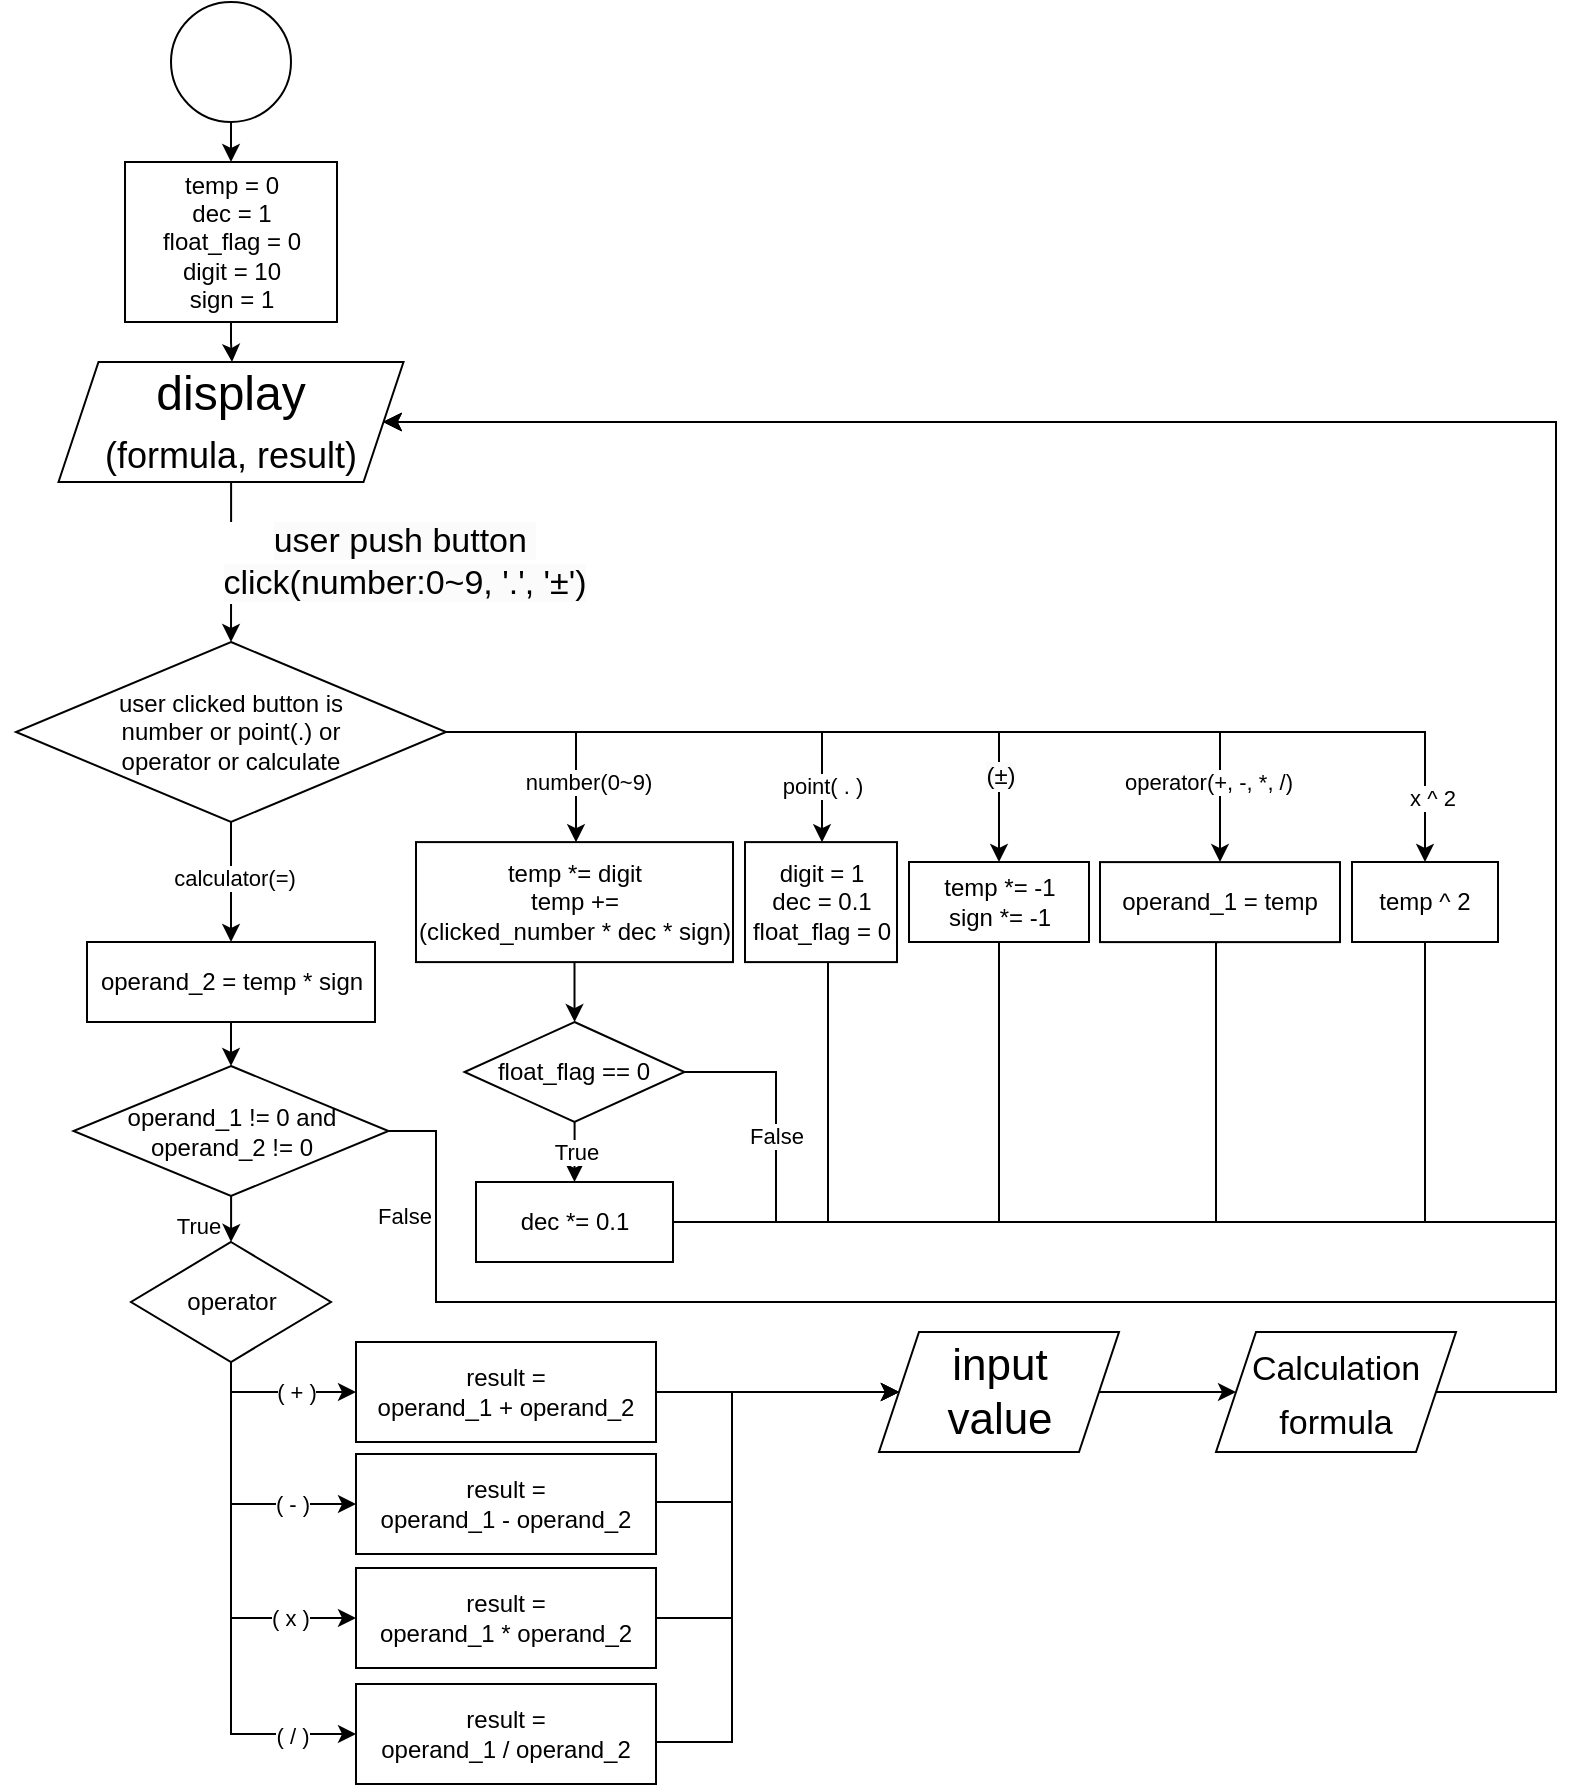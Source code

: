 <mxfile version="24.8.0">
  <diagram id="C5RBs43oDa-KdzZeNtuy" name="Page-1">
    <mxGraphModel dx="1137" dy="633" grid="1" gridSize="10" guides="1" tooltips="1" connect="1" arrows="1" fold="1" page="1" pageScale="1" pageWidth="827" pageHeight="1169" math="0" shadow="0">
      <root>
        <mxCell id="WIyWlLk6GJQsqaUBKTNV-0" />
        <mxCell id="WIyWlLk6GJQsqaUBKTNV-1" parent="WIyWlLk6GJQsqaUBKTNV-0" />
        <mxCell id="H_E5LtV-WD_p9e9fuidO-8" style="edgeStyle=orthogonalEdgeStyle;rounded=0;orthogonalLoop=1;jettySize=auto;html=1;entryX=0.5;entryY=0;entryDx=0;entryDy=0;exitX=0.5;exitY=1;exitDx=0;exitDy=0;exitPerimeter=0;align=center;verticalAlign=middle;" parent="WIyWlLk6GJQsqaUBKTNV-1" source="wd-08_OIUGV9MqruQdf7-0" target="H_E5LtV-WD_p9e9fuidO-7" edge="1">
          <mxGeometry relative="1" as="geometry" />
        </mxCell>
        <mxCell id="wd-08_OIUGV9MqruQdf7-0" value="" style="verticalLabelPosition=bottom;verticalAlign=middle;html=1;shape=mxgraph.flowchart.on-page_reference;align=center;" parent="WIyWlLk6GJQsqaUBKTNV-1" vertex="1">
          <mxGeometry x="117.5" y="20" width="60" height="60" as="geometry" />
        </mxCell>
        <mxCell id="H_E5LtV-WD_p9e9fuidO-12" value="" style="edgeStyle=orthogonalEdgeStyle;rounded=0;orthogonalLoop=1;jettySize=auto;html=1;align=center;verticalAlign=middle;" parent="WIyWlLk6GJQsqaUBKTNV-1" source="H_E5LtV-WD_p9e9fuidO-1" target="H_E5LtV-WD_p9e9fuidO-11" edge="1">
          <mxGeometry relative="1" as="geometry" />
        </mxCell>
        <mxCell id="H_E5LtV-WD_p9e9fuidO-1" value="temp *= digit&lt;div&gt;temp += &lt;br&gt;(clicked_number&amp;nbsp;&lt;span style=&quot;background-color: initial;&quot;&gt;* dec *&amp;nbsp;&lt;/span&gt;&lt;span style=&quot;background-color: initial;&quot;&gt;sign&lt;/span&gt;&lt;span style=&quot;background-color: initial;&quot;&gt;)&lt;/span&gt;&lt;/div&gt;" style="whiteSpace=wrap;html=1;verticalAlign=middle;align=center;" parent="WIyWlLk6GJQsqaUBKTNV-1" vertex="1">
          <mxGeometry x="240" y="440.05" width="158.5" height="60" as="geometry" />
        </mxCell>
        <mxCell id="H_E5LtV-WD_p9e9fuidO-9" style="edgeStyle=orthogonalEdgeStyle;rounded=0;orthogonalLoop=1;jettySize=auto;html=1;exitX=0.5;exitY=1;exitDx=0;exitDy=0;entryX=0.5;entryY=0;entryDx=0;entryDy=0;align=center;verticalAlign=middle;" parent="WIyWlLk6GJQsqaUBKTNV-1" source="H_E5LtV-WD_p9e9fuidO-7" target="H_E5LtV-WD_p9e9fuidO-80" edge="1">
          <mxGeometry relative="1" as="geometry">
            <mxPoint x="448.75" y="200" as="targetPoint" />
            <Array as="points">
              <mxPoint x="148" y="190" />
              <mxPoint x="148" y="190" />
              <mxPoint x="148" y="200" />
            </Array>
          </mxGeometry>
        </mxCell>
        <mxCell id="H_E5LtV-WD_p9e9fuidO-7" value="temp = 0&lt;div&gt;dec = 1&lt;/div&gt;&lt;div&gt;float_flag = 0&lt;/div&gt;&lt;div&gt;digit = 10&lt;/div&gt;&lt;div&gt;sign = 1&lt;/div&gt;" style="whiteSpace=wrap;html=1;verticalAlign=middle;align=center;" parent="WIyWlLk6GJQsqaUBKTNV-1" vertex="1">
          <mxGeometry x="94.5" y="100" width="106" height="80" as="geometry" />
        </mxCell>
        <mxCell id="H_E5LtV-WD_p9e9fuidO-16" value="" style="edgeStyle=orthogonalEdgeStyle;rounded=0;orthogonalLoop=1;jettySize=auto;html=1;entryX=0.5;entryY=0;entryDx=0;entryDy=0;" parent="WIyWlLk6GJQsqaUBKTNV-1" source="H_E5LtV-WD_p9e9fuidO-11" target="H_E5LtV-WD_p9e9fuidO-17" edge="1">
          <mxGeometry relative="1" as="geometry">
            <mxPoint x="458.5" y="550.05" as="targetPoint" />
          </mxGeometry>
        </mxCell>
        <mxCell id="H_E5LtV-WD_p9e9fuidO-50" value="True" style="edgeLabel;html=1;align=center;verticalAlign=middle;resizable=0;points=[];" parent="H_E5LtV-WD_p9e9fuidO-16" vertex="1" connectable="0">
          <mxGeometry x="-0.623" y="-1" relative="1" as="geometry">
            <mxPoint x="1" y="5" as="offset" />
          </mxGeometry>
        </mxCell>
        <mxCell id="yC2tWY4SsJFRFMj9xrX8-5" style="edgeStyle=orthogonalEdgeStyle;rounded=0;orthogonalLoop=1;jettySize=auto;html=1;entryX=1;entryY=0.5;entryDx=0;entryDy=0;" edge="1" parent="WIyWlLk6GJQsqaUBKTNV-1" source="H_E5LtV-WD_p9e9fuidO-11" target="H_E5LtV-WD_p9e9fuidO-80">
          <mxGeometry relative="1" as="geometry">
            <mxPoint x="380" y="310" as="targetPoint" />
            <Array as="points">
              <mxPoint x="420" y="555" />
              <mxPoint x="420" y="630" />
              <mxPoint x="810" y="630" />
              <mxPoint x="810" y="230" />
            </Array>
          </mxGeometry>
        </mxCell>
        <mxCell id="yC2tWY4SsJFRFMj9xrX8-6" value="False" style="edgeLabel;html=1;align=center;verticalAlign=middle;resizable=0;points=[];" vertex="1" connectable="0" parent="yC2tWY4SsJFRFMj9xrX8-5">
          <mxGeometry x="-0.904" y="3" relative="1" as="geometry">
            <mxPoint x="-3" y="5" as="offset" />
          </mxGeometry>
        </mxCell>
        <mxCell id="H_E5LtV-WD_p9e9fuidO-11" value="float_flag&amp;nbsp;== 0" style="rhombus;whiteSpace=wrap;html=1;verticalAlign=middle;align=center;" parent="WIyWlLk6GJQsqaUBKTNV-1" vertex="1">
          <mxGeometry x="264.25" y="530" width="110" height="50" as="geometry" />
        </mxCell>
        <mxCell id="H_E5LtV-WD_p9e9fuidO-75" style="edgeStyle=orthogonalEdgeStyle;rounded=0;orthogonalLoop=1;jettySize=auto;html=1;exitX=1;exitY=0.5;exitDx=0;exitDy=0;entryX=1;entryY=0.5;entryDx=0;entryDy=0;" parent="WIyWlLk6GJQsqaUBKTNV-1" source="H_E5LtV-WD_p9e9fuidO-17" target="H_E5LtV-WD_p9e9fuidO-80" edge="1">
          <mxGeometry relative="1" as="geometry">
            <mxPoint x="384.25" y="748.756" as="sourcePoint" />
            <mxPoint x="230" y="230" as="targetPoint" />
            <Array as="points">
              <mxPoint x="810" y="630" />
              <mxPoint x="810" y="230" />
            </Array>
          </mxGeometry>
        </mxCell>
        <mxCell id="H_E5LtV-WD_p9e9fuidO-17" value="dec *= 0.1" style="whiteSpace=wrap;html=1;" parent="WIyWlLk6GJQsqaUBKTNV-1" vertex="1">
          <mxGeometry x="270" y="610" width="98.5" height="40" as="geometry" />
        </mxCell>
        <mxCell id="H_E5LtV-WD_p9e9fuidO-21" style="edgeStyle=orthogonalEdgeStyle;rounded=0;orthogonalLoop=1;jettySize=auto;html=1;entryX=0.5;entryY=0;entryDx=0;entryDy=0;exitX=1;exitY=0.5;exitDx=0;exitDy=0;" parent="WIyWlLk6GJQsqaUBKTNV-1" source="H_E5LtV-WD_p9e9fuidO-19" target="H_E5LtV-WD_p9e9fuidO-1" edge="1">
          <mxGeometry relative="1" as="geometry">
            <Array as="points">
              <mxPoint x="320" y="385" />
              <mxPoint x="320" y="440" />
            </Array>
          </mxGeometry>
        </mxCell>
        <mxCell id="H_E5LtV-WD_p9e9fuidO-29" value="number(0~9)" style="edgeLabel;html=1;align=center;verticalAlign=middle;resizable=0;points=[];" parent="H_E5LtV-WD_p9e9fuidO-21" vertex="1" connectable="0">
          <mxGeometry x="-0.195" relative="1" as="geometry">
            <mxPoint x="22" y="25" as="offset" />
          </mxGeometry>
        </mxCell>
        <mxCell id="H_E5LtV-WD_p9e9fuidO-23" value="" style="edgeStyle=orthogonalEdgeStyle;rounded=0;orthogonalLoop=1;jettySize=auto;html=1;" parent="WIyWlLk6GJQsqaUBKTNV-1" source="H_E5LtV-WD_p9e9fuidO-19" target="H_E5LtV-WD_p9e9fuidO-22" edge="1">
          <mxGeometry relative="1" as="geometry" />
        </mxCell>
        <mxCell id="H_E5LtV-WD_p9e9fuidO-28" value="calculator(=)" style="edgeLabel;html=1;align=center;verticalAlign=middle;resizable=0;points=[];" parent="H_E5LtV-WD_p9e9fuidO-23" vertex="1" connectable="0">
          <mxGeometry x="-0.084" y="1" relative="1" as="geometry">
            <mxPoint as="offset" />
          </mxGeometry>
        </mxCell>
        <mxCell id="H_E5LtV-WD_p9e9fuidO-25" value="" style="edgeStyle=orthogonalEdgeStyle;rounded=0;orthogonalLoop=1;jettySize=auto;html=1;exitX=0;exitY=0.5;exitDx=0;exitDy=0;entryX=0.5;entryY=0;entryDx=0;entryDy=0;" parent="WIyWlLk6GJQsqaUBKTNV-1" source="H_E5LtV-WD_p9e9fuidO-19" target="H_E5LtV-WD_p9e9fuidO-24" edge="1">
          <mxGeometry relative="1" as="geometry">
            <mxPoint x="-402.5" y="387.5" as="sourcePoint" />
            <Array as="points">
              <mxPoint x="642" y="385" />
            </Array>
          </mxGeometry>
        </mxCell>
        <mxCell id="H_E5LtV-WD_p9e9fuidO-26" value="operator(+, -, *, /)" style="edgeLabel;html=1;align=center;verticalAlign=middle;resizable=0;points=[];" parent="H_E5LtV-WD_p9e9fuidO-25" vertex="1" connectable="0">
          <mxGeometry x="-0.195" y="-2" relative="1" as="geometry">
            <mxPoint x="327" y="23" as="offset" />
          </mxGeometry>
        </mxCell>
        <mxCell id="H_E5LtV-WD_p9e9fuidO-31" value="" style="edgeStyle=orthogonalEdgeStyle;rounded=0;orthogonalLoop=1;jettySize=auto;html=1;entryX=0.5;entryY=0;entryDx=0;entryDy=0;exitX=1;exitY=0.5;exitDx=0;exitDy=0;" parent="WIyWlLk6GJQsqaUBKTNV-1" source="H_E5LtV-WD_p9e9fuidO-19" target="H_E5LtV-WD_p9e9fuidO-30" edge="1">
          <mxGeometry relative="1" as="geometry">
            <Array as="points">
              <mxPoint x="443" y="385" />
              <mxPoint x="443" y="440" />
            </Array>
          </mxGeometry>
        </mxCell>
        <mxCell id="H_E5LtV-WD_p9e9fuidO-51" value="point( . )" style="edgeLabel;html=1;align=center;verticalAlign=middle;resizable=0;points=[];" parent="H_E5LtV-WD_p9e9fuidO-31" vertex="1" connectable="0">
          <mxGeometry x="0.888" relative="1" as="geometry">
            <mxPoint y="-15" as="offset" />
          </mxGeometry>
        </mxCell>
        <mxCell id="H_E5LtV-WD_p9e9fuidO-62" style="edgeStyle=orthogonalEdgeStyle;rounded=0;orthogonalLoop=1;jettySize=auto;html=1;entryX=0.5;entryY=0;entryDx=0;entryDy=0;" parent="WIyWlLk6GJQsqaUBKTNV-1" source="H_E5LtV-WD_p9e9fuidO-19" target="H_E5LtV-WD_p9e9fuidO-61" edge="1">
          <mxGeometry relative="1" as="geometry" />
        </mxCell>
        <mxCell id="H_E5LtV-WD_p9e9fuidO-68" value="&lt;span style=&quot;font-size: 12px; text-wrap-mode: wrap; background-color: rgb(251, 251, 251);&quot;&gt;(±)&lt;/span&gt;" style="edgeLabel;html=1;align=center;verticalAlign=middle;resizable=0;points=[];" parent="H_E5LtV-WD_p9e9fuidO-62" vertex="1" connectable="0">
          <mxGeometry x="0.917" y="3" relative="1" as="geometry">
            <mxPoint x="-3" y="-29" as="offset" />
          </mxGeometry>
        </mxCell>
        <mxCell id="yC2tWY4SsJFRFMj9xrX8-2" style="edgeStyle=orthogonalEdgeStyle;rounded=0;orthogonalLoop=1;jettySize=auto;html=1;entryX=0.5;entryY=0;entryDx=0;entryDy=0;" edge="1" parent="WIyWlLk6GJQsqaUBKTNV-1" source="H_E5LtV-WD_p9e9fuidO-19" target="yC2tWY4SsJFRFMj9xrX8-1">
          <mxGeometry relative="1" as="geometry" />
        </mxCell>
        <mxCell id="yC2tWY4SsJFRFMj9xrX8-3" value="x ^ 2" style="edgeLabel;html=1;align=center;verticalAlign=middle;resizable=0;points=[];" vertex="1" connectable="0" parent="yC2tWY4SsJFRFMj9xrX8-2">
          <mxGeometry x="0.884" y="3" relative="1" as="geometry">
            <mxPoint as="offset" />
          </mxGeometry>
        </mxCell>
        <mxCell id="H_E5LtV-WD_p9e9fuidO-19" value="user clicked button is&lt;div&gt;&amp;nbsp;number or point(.)&amp;nbsp;&lt;span style=&quot;background-color: initial;&quot;&gt;or&amp;nbsp;&lt;/span&gt;&lt;/div&gt;&lt;div&gt;&lt;span style=&quot;background-color: initial;&quot;&gt;operator&amp;nbsp;&lt;/span&gt;&lt;span style=&quot;background-color: initial;&quot;&gt;or calculate&lt;/span&gt;&lt;/div&gt;" style="rhombus;whiteSpace=wrap;html=1;" parent="WIyWlLk6GJQsqaUBKTNV-1" vertex="1">
          <mxGeometry x="40" y="340" width="215" height="90" as="geometry" />
        </mxCell>
        <mxCell id="H_E5LtV-WD_p9e9fuidO-33" value="" style="edgeStyle=orthogonalEdgeStyle;rounded=0;orthogonalLoop=1;jettySize=auto;html=1;entryX=0.5;entryY=0;entryDx=0;entryDy=0;" parent="WIyWlLk6GJQsqaUBKTNV-1" source="H_E5LtV-WD_p9e9fuidO-22" target="yC2tWY4SsJFRFMj9xrX8-7" edge="1">
          <mxGeometry relative="1" as="geometry">
            <mxPoint x="147.5" y="590" as="targetPoint" />
          </mxGeometry>
        </mxCell>
        <mxCell id="H_E5LtV-WD_p9e9fuidO-22" value="operand_2 = temp * sign" style="whiteSpace=wrap;html=1;" parent="WIyWlLk6GJQsqaUBKTNV-1" vertex="1">
          <mxGeometry x="75.5" y="490" width="144" height="40" as="geometry" />
        </mxCell>
        <mxCell id="H_E5LtV-WD_p9e9fuidO-78" style="edgeStyle=orthogonalEdgeStyle;rounded=0;orthogonalLoop=1;jettySize=auto;html=1;entryX=1;entryY=0.5;entryDx=0;entryDy=0;exitX=0.5;exitY=1;exitDx=0;exitDy=0;" parent="WIyWlLk6GJQsqaUBKTNV-1" source="H_E5LtV-WD_p9e9fuidO-24" target="H_E5LtV-WD_p9e9fuidO-80" edge="1">
          <mxGeometry relative="1" as="geometry">
            <Array as="points">
              <mxPoint x="640" y="490" />
              <mxPoint x="640" y="630" />
              <mxPoint x="810" y="630" />
              <mxPoint x="810" y="230" />
            </Array>
            <mxPoint x="650" y="520" as="sourcePoint" />
          </mxGeometry>
        </mxCell>
        <mxCell id="H_E5LtV-WD_p9e9fuidO-24" value="operand_1 = temp" style="whiteSpace=wrap;html=1;" parent="WIyWlLk6GJQsqaUBKTNV-1" vertex="1">
          <mxGeometry x="582" y="450.05" width="120" height="40" as="geometry" />
        </mxCell>
        <mxCell id="H_E5LtV-WD_p9e9fuidO-76" style="edgeStyle=orthogonalEdgeStyle;rounded=0;orthogonalLoop=1;jettySize=auto;html=1;entryX=1;entryY=0.5;entryDx=0;entryDy=0;" parent="WIyWlLk6GJQsqaUBKTNV-1" source="H_E5LtV-WD_p9e9fuidO-30" target="H_E5LtV-WD_p9e9fuidO-80" edge="1">
          <mxGeometry relative="1" as="geometry">
            <mxPoint x="390" y="440" as="targetPoint" />
            <Array as="points">
              <mxPoint x="446" y="630" />
              <mxPoint x="810" y="630" />
              <mxPoint x="810" y="230" />
            </Array>
          </mxGeometry>
        </mxCell>
        <mxCell id="H_E5LtV-WD_p9e9fuidO-30" value="digit = 1&lt;div&gt;dec = 0.1&lt;/div&gt;&lt;div&gt;&lt;span style=&quot;background-color: initial;&quot;&gt;float_flag&lt;/span&gt;&amp;nbsp;= 0&lt;/div&gt;" style="whiteSpace=wrap;html=1;" parent="WIyWlLk6GJQsqaUBKTNV-1" vertex="1">
          <mxGeometry x="404.5" y="440.05" width="76" height="60" as="geometry" />
        </mxCell>
        <mxCell id="H_E5LtV-WD_p9e9fuidO-38" value="" style="edgeStyle=orthogonalEdgeStyle;rounded=0;orthogonalLoop=1;jettySize=auto;html=1;entryX=0;entryY=0.5;entryDx=0;entryDy=0;" parent="WIyWlLk6GJQsqaUBKTNV-1" target="H_E5LtV-WD_p9e9fuidO-37" edge="1" source="H_E5LtV-WD_p9e9fuidO-36">
          <mxGeometry relative="1" as="geometry">
            <mxPoint x="147.5" y="631" as="sourcePoint" />
            <mxPoint x="207.91" y="688" as="targetPoint" />
            <Array as="points">
              <mxPoint x="148" y="715" />
            </Array>
          </mxGeometry>
        </mxCell>
        <mxCell id="H_E5LtV-WD_p9e9fuidO-39" value="( + )" style="edgeLabel;html=1;align=center;verticalAlign=middle;resizable=0;points=[];" parent="H_E5LtV-WD_p9e9fuidO-38" vertex="1" connectable="0">
          <mxGeometry x="0.456" relative="1" as="geometry">
            <mxPoint x="-9" as="offset" />
          </mxGeometry>
        </mxCell>
        <mxCell id="H_E5LtV-WD_p9e9fuidO-70" style="edgeStyle=orthogonalEdgeStyle;rounded=0;orthogonalLoop=1;jettySize=auto;html=1;" parent="WIyWlLk6GJQsqaUBKTNV-1" source="H_E5LtV-WD_p9e9fuidO-37" target="H_E5LtV-WD_p9e9fuidO-54" edge="1">
          <mxGeometry relative="1" as="geometry" />
        </mxCell>
        <mxCell id="H_E5LtV-WD_p9e9fuidO-37" value="result =&lt;div&gt;operand_1 +&amp;nbsp;&lt;span style=&quot;background-color: initial;&quot;&gt;operand_2&lt;/span&gt;&lt;/div&gt;" style="whiteSpace=wrap;html=1;" parent="WIyWlLk6GJQsqaUBKTNV-1" vertex="1">
          <mxGeometry x="210.0" y="690" width="150" height="50" as="geometry" />
        </mxCell>
        <mxCell id="H_E5LtV-WD_p9e9fuidO-71" style="edgeStyle=orthogonalEdgeStyle;rounded=0;orthogonalLoop=1;jettySize=auto;html=1;entryX=0;entryY=0.5;entryDx=0;entryDy=0;" parent="WIyWlLk6GJQsqaUBKTNV-1" source="H_E5LtV-WD_p9e9fuidO-40" target="H_E5LtV-WD_p9e9fuidO-54" edge="1">
          <mxGeometry relative="1" as="geometry">
            <mxPoint x="437.5" y="690" as="targetPoint" />
            <Array as="points">
              <mxPoint x="398" y="770" />
              <mxPoint x="398" y="715" />
            </Array>
          </mxGeometry>
        </mxCell>
        <mxCell id="H_E5LtV-WD_p9e9fuidO-40" value="result =&lt;div&gt;operand_1 -&amp;nbsp;&lt;span style=&quot;background-color: initial;&quot;&gt;operand_2&lt;/span&gt;&lt;/div&gt;" style="whiteSpace=wrap;html=1;" parent="WIyWlLk6GJQsqaUBKTNV-1" vertex="1">
          <mxGeometry x="210.0" y="746" width="150" height="50" as="geometry" />
        </mxCell>
        <mxCell id="H_E5LtV-WD_p9e9fuidO-72" style="edgeStyle=orthogonalEdgeStyle;rounded=0;orthogonalLoop=1;jettySize=auto;html=1;entryX=0;entryY=0.5;entryDx=0;entryDy=0;" parent="WIyWlLk6GJQsqaUBKTNV-1" source="H_E5LtV-WD_p9e9fuidO-41" target="H_E5LtV-WD_p9e9fuidO-54" edge="1">
          <mxGeometry relative="1" as="geometry">
            <Array as="points">
              <mxPoint x="398" y="828" />
              <mxPoint x="398" y="715" />
            </Array>
          </mxGeometry>
        </mxCell>
        <mxCell id="H_E5LtV-WD_p9e9fuidO-41" value="result =&lt;div&gt;operand_1 *&amp;nbsp;&lt;span style=&quot;background-color: initial;&quot;&gt;operand_2&lt;/span&gt;&lt;/div&gt;" style="whiteSpace=wrap;html=1;" parent="WIyWlLk6GJQsqaUBKTNV-1" vertex="1">
          <mxGeometry x="210.0" y="803" width="150" height="50" as="geometry" />
        </mxCell>
        <mxCell id="H_E5LtV-WD_p9e9fuidO-73" style="edgeStyle=orthogonalEdgeStyle;rounded=0;orthogonalLoop=1;jettySize=auto;html=1;entryX=0;entryY=0.5;entryDx=0;entryDy=0;" parent="WIyWlLk6GJQsqaUBKTNV-1" source="H_E5LtV-WD_p9e9fuidO-42" target="H_E5LtV-WD_p9e9fuidO-54" edge="1">
          <mxGeometry relative="1" as="geometry">
            <mxPoint x="437.5" y="700" as="targetPoint" />
            <Array as="points">
              <mxPoint x="398" y="890" />
              <mxPoint x="398" y="715" />
            </Array>
          </mxGeometry>
        </mxCell>
        <mxCell id="H_E5LtV-WD_p9e9fuidO-42" value="result =&lt;div&gt;operand_1 /&amp;nbsp;&lt;span style=&quot;background-color: initial;&quot;&gt;operand_2&lt;/span&gt;&lt;/div&gt;" style="whiteSpace=wrap;html=1;" parent="WIyWlLk6GJQsqaUBKTNV-1" vertex="1">
          <mxGeometry x="210.0" y="861" width="150" height="50" as="geometry" />
        </mxCell>
        <mxCell id="H_E5LtV-WD_p9e9fuidO-43" value="" style="edgeStyle=orthogonalEdgeStyle;rounded=0;orthogonalLoop=1;jettySize=auto;html=1;exitX=0.5;exitY=1;exitDx=0;exitDy=0;entryX=0;entryY=0.5;entryDx=0;entryDy=0;" parent="WIyWlLk6GJQsqaUBKTNV-1" source="H_E5LtV-WD_p9e9fuidO-36" target="H_E5LtV-WD_p9e9fuidO-40" edge="1">
          <mxGeometry relative="1" as="geometry">
            <mxPoint x="157.5" y="645" as="sourcePoint" />
            <mxPoint x="188.5" y="740" as="targetPoint" />
            <Array as="points">
              <mxPoint x="148" y="771" />
            </Array>
          </mxGeometry>
        </mxCell>
        <mxCell id="H_E5LtV-WD_p9e9fuidO-44" value="( - )" style="edgeLabel;html=1;align=center;verticalAlign=middle;resizable=0;points=[];" parent="H_E5LtV-WD_p9e9fuidO-43" vertex="1" connectable="0">
          <mxGeometry x="0.456" relative="1" as="geometry">
            <mxPoint x="4" as="offset" />
          </mxGeometry>
        </mxCell>
        <mxCell id="H_E5LtV-WD_p9e9fuidO-45" value="" style="edgeStyle=orthogonalEdgeStyle;rounded=0;orthogonalLoop=1;jettySize=auto;html=1;entryX=0;entryY=0.5;entryDx=0;entryDy=0;exitX=0.5;exitY=1;exitDx=0;exitDy=0;" parent="WIyWlLk6GJQsqaUBKTNV-1" source="H_E5LtV-WD_p9e9fuidO-36" target="H_E5LtV-WD_p9e9fuidO-41" edge="1">
          <mxGeometry relative="1" as="geometry">
            <mxPoint x="157.5" y="645" as="sourcePoint" />
            <mxPoint x="107.5" y="745" as="targetPoint" />
            <Array as="points">
              <mxPoint x="148" y="828" />
            </Array>
          </mxGeometry>
        </mxCell>
        <mxCell id="H_E5LtV-WD_p9e9fuidO-46" value="( x )" style="edgeLabel;html=1;align=center;verticalAlign=middle;resizable=0;points=[];" parent="H_E5LtV-WD_p9e9fuidO-45" vertex="1" connectable="0">
          <mxGeometry x="0.456" relative="1" as="geometry">
            <mxPoint x="19" as="offset" />
          </mxGeometry>
        </mxCell>
        <mxCell id="H_E5LtV-WD_p9e9fuidO-47" value="" style="edgeStyle=orthogonalEdgeStyle;rounded=0;orthogonalLoop=1;jettySize=auto;html=1;entryX=0;entryY=0.5;entryDx=0;entryDy=0;exitX=0.5;exitY=1;exitDx=0;exitDy=0;" parent="WIyWlLk6GJQsqaUBKTNV-1" source="H_E5LtV-WD_p9e9fuidO-36" target="H_E5LtV-WD_p9e9fuidO-42" edge="1">
          <mxGeometry relative="1" as="geometry">
            <mxPoint x="157.5" y="645" as="sourcePoint" />
            <mxPoint x="107.5" y="805" as="targetPoint" />
            <Array as="points">
              <mxPoint x="148" y="886" />
            </Array>
          </mxGeometry>
        </mxCell>
        <mxCell id="H_E5LtV-WD_p9e9fuidO-48" value="( / )" style="edgeLabel;html=1;align=center;verticalAlign=middle;resizable=0;points=[];" parent="H_E5LtV-WD_p9e9fuidO-47" vertex="1" connectable="0">
          <mxGeometry x="0.456" relative="1" as="geometry">
            <mxPoint x="30" y="6" as="offset" />
          </mxGeometry>
        </mxCell>
        <mxCell id="H_E5LtV-WD_p9e9fuidO-79" style="edgeStyle=orthogonalEdgeStyle;rounded=0;orthogonalLoop=1;jettySize=auto;html=1;entryX=1;entryY=0.5;entryDx=0;entryDy=0;exitX=1;exitY=0.5;exitDx=0;exitDy=0;" parent="WIyWlLk6GJQsqaUBKTNV-1" source="yC2tWY4SsJFRFMj9xrX8-14" target="H_E5LtV-WD_p9e9fuidO-80" edge="1">
          <mxGeometry relative="1" as="geometry">
            <mxPoint x="740" y="520" as="targetPoint" />
            <Array as="points">
              <mxPoint x="740" y="715" />
              <mxPoint x="810" y="715" />
              <mxPoint x="810" y="230" />
            </Array>
          </mxGeometry>
        </mxCell>
        <mxCell id="H_E5LtV-WD_p9e9fuidO-54" value="&lt;span style=&quot;font-size: 22px;&quot;&gt;input&lt;/span&gt;&lt;br style=&quot;font-size: 22px;&quot;&gt;&lt;span style=&quot;font-size: 22px;&quot;&gt;value&lt;/span&gt;" style="shape=parallelogram;perimeter=parallelogramPerimeter;whiteSpace=wrap;html=1;fixedSize=1;fontSize=17;" parent="WIyWlLk6GJQsqaUBKTNV-1" vertex="1">
          <mxGeometry x="471.5" y="685" width="120" height="60" as="geometry" />
        </mxCell>
        <mxCell id="H_E5LtV-WD_p9e9fuidO-77" style="edgeStyle=orthogonalEdgeStyle;rounded=0;orthogonalLoop=1;jettySize=auto;html=1;entryX=1;entryY=0.5;entryDx=0;entryDy=0;exitX=0.5;exitY=1;exitDx=0;exitDy=0;" parent="WIyWlLk6GJQsqaUBKTNV-1" source="H_E5LtV-WD_p9e9fuidO-61" target="H_E5LtV-WD_p9e9fuidO-80" edge="1">
          <mxGeometry relative="1" as="geometry">
            <Array as="points">
              <mxPoint x="532" y="630" />
              <mxPoint x="810" y="630" />
              <mxPoint x="810" y="230" />
            </Array>
          </mxGeometry>
        </mxCell>
        <mxCell id="H_E5LtV-WD_p9e9fuidO-61" value="temp *= -1&lt;div&gt;sign *= -1&lt;/div&gt;" style="whiteSpace=wrap;html=1;" parent="WIyWlLk6GJQsqaUBKTNV-1" vertex="1">
          <mxGeometry x="486.5" y="450" width="90" height="40" as="geometry" />
        </mxCell>
        <mxCell id="H_E5LtV-WD_p9e9fuidO-81" style="edgeStyle=orthogonalEdgeStyle;rounded=0;orthogonalLoop=1;jettySize=auto;html=1;entryX=0.5;entryY=0;entryDx=0;entryDy=0;" parent="WIyWlLk6GJQsqaUBKTNV-1" source="H_E5LtV-WD_p9e9fuidO-80" target="H_E5LtV-WD_p9e9fuidO-19" edge="1">
          <mxGeometry relative="1" as="geometry">
            <mxPoint x="200" y="340" as="targetPoint" />
          </mxGeometry>
        </mxCell>
        <mxCell id="H_E5LtV-WD_p9e9fuidO-83" value="&lt;span style=&quot;font-size: 17px; text-wrap-mode: wrap; background-color: rgb(251, 251, 251);&quot;&gt;user&amp;nbsp;&lt;/span&gt;&lt;span style=&quot;background-color: rgb(251, 251, 251); font-size: 17px; text-wrap-mode: wrap;&quot;&gt;push button&amp;nbsp;&lt;/span&gt;&lt;div&gt;&lt;span style=&quot;background-color: rgb(251, 251, 251); text-wrap-mode: wrap;&quot;&gt;click(number:0~9, &#39;.&#39;, &#39;±&#39;)&lt;/span&gt;&lt;/div&gt;" style="edgeLabel;html=1;align=center;verticalAlign=middle;resizable=0;points=[];fontSize=17;imageWidth=24;imageHeight=24;" parent="H_E5LtV-WD_p9e9fuidO-81" vertex="1" connectable="0">
          <mxGeometry relative="1" as="geometry">
            <mxPoint x="86" as="offset" />
          </mxGeometry>
        </mxCell>
        <mxCell id="H_E5LtV-WD_p9e9fuidO-80" value="display&lt;div&gt;&lt;font style=&quot;font-size: 18px;&quot;&gt;(formula, result)&lt;/font&gt;&lt;/div&gt;" style="shape=parallelogram;perimeter=parallelogramPerimeter;whiteSpace=wrap;html=1;fixedSize=1;verticalAlign=middle;align=center;fontSize=24;" parent="WIyWlLk6GJQsqaUBKTNV-1" vertex="1">
          <mxGeometry x="61.25" y="200" width="172.5" height="60" as="geometry" />
        </mxCell>
        <mxCell id="yC2tWY4SsJFRFMj9xrX8-4" style="edgeStyle=orthogonalEdgeStyle;rounded=0;orthogonalLoop=1;jettySize=auto;html=1;entryX=1;entryY=0.5;entryDx=0;entryDy=0;" edge="1" parent="WIyWlLk6GJQsqaUBKTNV-1" source="yC2tWY4SsJFRFMj9xrX8-1" target="H_E5LtV-WD_p9e9fuidO-80">
          <mxGeometry relative="1" as="geometry">
            <mxPoint x="770" y="610" as="targetPoint" />
            <Array as="points">
              <mxPoint x="745" y="630" />
              <mxPoint x="810" y="630" />
              <mxPoint x="810" y="230" />
            </Array>
          </mxGeometry>
        </mxCell>
        <mxCell id="yC2tWY4SsJFRFMj9xrX8-1" value="temp ^ 2" style="whiteSpace=wrap;html=1;" vertex="1" parent="WIyWlLk6GJQsqaUBKTNV-1">
          <mxGeometry x="708" y="450" width="73" height="40" as="geometry" />
        </mxCell>
        <mxCell id="yC2tWY4SsJFRFMj9xrX8-8" style="edgeStyle=orthogonalEdgeStyle;rounded=0;orthogonalLoop=1;jettySize=auto;html=1;entryX=0.5;entryY=0;entryDx=0;entryDy=0;" edge="1" parent="WIyWlLk6GJQsqaUBKTNV-1" source="yC2tWY4SsJFRFMj9xrX8-7" target="H_E5LtV-WD_p9e9fuidO-36">
          <mxGeometry relative="1" as="geometry" />
        </mxCell>
        <mxCell id="yC2tWY4SsJFRFMj9xrX8-16" value="True" style="edgeLabel;html=1;align=center;verticalAlign=middle;resizable=0;points=[];" vertex="1" connectable="0" parent="yC2tWY4SsJFRFMj9xrX8-8">
          <mxGeometry x="-0.079" y="1" relative="1" as="geometry">
            <mxPoint x="-18" y="4" as="offset" />
          </mxGeometry>
        </mxCell>
        <mxCell id="yC2tWY4SsJFRFMj9xrX8-13" style="edgeStyle=orthogonalEdgeStyle;rounded=0;orthogonalLoop=1;jettySize=auto;html=1;entryX=1;entryY=0.5;entryDx=0;entryDy=0;" edge="1" parent="WIyWlLk6GJQsqaUBKTNV-1" source="yC2tWY4SsJFRFMj9xrX8-7" target="H_E5LtV-WD_p9e9fuidO-80">
          <mxGeometry relative="1" as="geometry">
            <mxPoint x="260" y="420" as="targetPoint" />
            <Array as="points">
              <mxPoint x="250" y="585" />
              <mxPoint x="250" y="670" />
              <mxPoint x="810" y="670" />
              <mxPoint x="810" y="230" />
            </Array>
          </mxGeometry>
        </mxCell>
        <mxCell id="yC2tWY4SsJFRFMj9xrX8-17" value="False" style="edgeLabel;html=1;align=center;verticalAlign=middle;resizable=0;points=[];" vertex="1" connectable="0" parent="yC2tWY4SsJFRFMj9xrX8-13">
          <mxGeometry x="-0.923" y="-1" relative="1" as="geometry">
            <mxPoint x="-15" as="offset" />
          </mxGeometry>
        </mxCell>
        <mxCell id="yC2tWY4SsJFRFMj9xrX8-7" value="operand_1 != 0 and&lt;div&gt;operand_2 != 0&lt;/div&gt;" style="rhombus;whiteSpace=wrap;html=1;" vertex="1" parent="WIyWlLk6GJQsqaUBKTNV-1">
          <mxGeometry x="68.75" y="552" width="157.5" height="65" as="geometry" />
        </mxCell>
        <mxCell id="H_E5LtV-WD_p9e9fuidO-36" value="operator" style="rhombus;whiteSpace=wrap;html=1;" parent="WIyWlLk6GJQsqaUBKTNV-1" vertex="1">
          <mxGeometry x="97.5" y="640" width="100" height="60" as="geometry" />
        </mxCell>
        <mxCell id="yC2tWY4SsJFRFMj9xrX8-14" value="&lt;span style=&quot;font-size: 17px;&quot;&gt;Calculation formula&lt;/span&gt;" style="shape=parallelogram;perimeter=parallelogramPerimeter;whiteSpace=wrap;html=1;fixedSize=1;fontSize=22;" vertex="1" parent="WIyWlLk6GJQsqaUBKTNV-1">
          <mxGeometry x="640" y="685" width="120" height="60" as="geometry" />
        </mxCell>
        <mxCell id="yC2tWY4SsJFRFMj9xrX8-15" style="edgeStyle=orthogonalEdgeStyle;rounded=0;orthogonalLoop=1;jettySize=auto;html=1;exitX=1;exitY=0.5;exitDx=0;exitDy=0;entryX=0;entryY=0.5;entryDx=0;entryDy=0;" edge="1" parent="WIyWlLk6GJQsqaUBKTNV-1" source="H_E5LtV-WD_p9e9fuidO-54" target="yC2tWY4SsJFRFMj9xrX8-14">
          <mxGeometry relative="1" as="geometry" />
        </mxCell>
      </root>
    </mxGraphModel>
  </diagram>
</mxfile>

